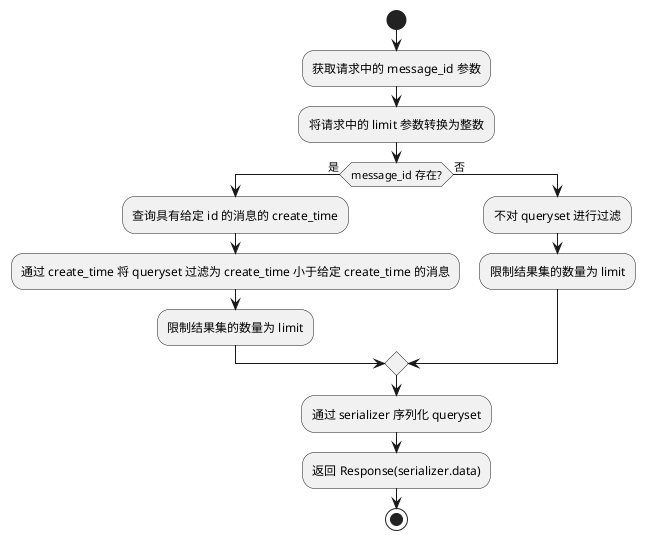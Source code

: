 @startuml

start
:获取请求中的 message_id 参数;
:将请求中的 limit 参数转换为整数;
if (message_id 存在?) then (是)
  :查询具有给定 id 的消息的 create_time;
  :通过 create_time 将 queryset 过滤为 create_time 小于给定 create_time 的消息;
  :限制结果集的数量为 limit;
else (否)
  :不对 queryset 进行过滤;
  :限制结果集的数量为 limit;
endif
:通过 serializer 序列化 queryset;
:返回 Response(serializer.data);
stop

@enduml
